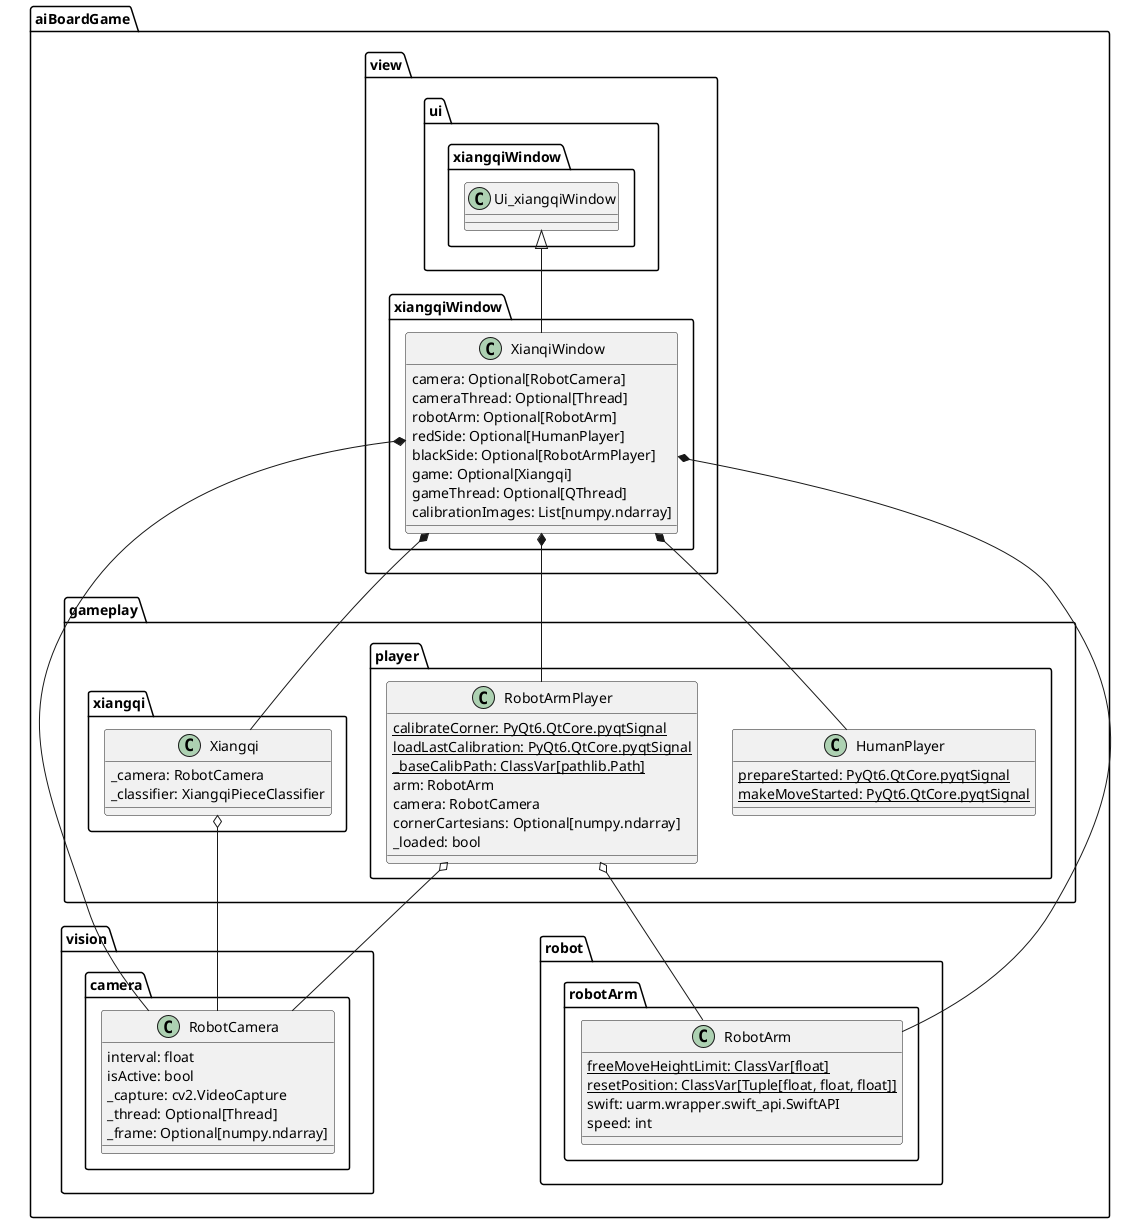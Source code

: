 @startuml View

class aiBoardGame.gameplay.xiangqi.Xiangqi {
  _camera: RobotCamera
  _classifier: XiangqiPieceClassifier
}
class aiBoardGame.vision.camera.RobotCamera {
  interval: float
  isActive: bool
  _capture: cv2.VideoCapture
  _thread: Optional[Thread]
  _frame: Optional[numpy.ndarray]
}
class aiBoardGame.robot.robotArm.RobotArm {
  freeMoveHeightLimit: ClassVar[float] {static}
  resetPosition: ClassVar[Tuple[float, float, float]] {static}
  swift: uarm.wrapper.swift_api.SwiftAPI
  speed: int
}
class aiBoardGame.gameplay.player.HumanPlayer {
  prepareStarted: PyQt6.QtCore.pyqtSignal {static}
  makeMoveStarted: PyQt6.QtCore.pyqtSignal {static}
}
class aiBoardGame.gameplay.player.RobotArmPlayer {
  calibrateCorner: PyQt6.QtCore.pyqtSignal {static}
  loadLastCalibration: PyQt6.QtCore.pyqtSignal {static}
  _baseCalibPath: ClassVar[pathlib.Path] {static}
  arm: RobotArm
  camera: RobotCamera
  cornerCartesians: Optional[numpy.ndarray]
  _loaded: bool
}

class aiBoardGame.view.ui.xiangqiWindow.Ui_xiangqiWindow {
}
class aiBoardGame.view.xiangqiWindow.XianqiWindow {
  camera: Optional[RobotCamera]
  cameraThread: Optional[Thread]
  robotArm: Optional[RobotArm]
  redSide: Optional[HumanPlayer]
  blackSide: Optional[RobotArmPlayer]
  game: Optional[Xiangqi]
  gameThread: Optional[QThread]
  calibrationImages: List[numpy.ndarray]
}

aiBoardGame.view.ui.xiangqiWindow.Ui_xiangqiWindow <|-- aiBoardGame.view.xiangqiWindow.XianqiWindow

aiBoardGame.view.xiangqiWindow.XianqiWindow *-- aiBoardGame.vision.camera.RobotCamera
aiBoardGame.view.xiangqiWindow.XianqiWindow *-- aiBoardGame.robot.robotArm.RobotArm
aiBoardGame.view.xiangqiWindow.XianqiWindow *-- aiBoardGame.gameplay.player.HumanPlayer
aiBoardGame.view.xiangqiWindow.XianqiWindow *-- aiBoardGame.gameplay.player.RobotArmPlayer
aiBoardGame.view.xiangqiWindow.XianqiWindow *-- aiBoardGame.gameplay.xiangqi.Xiangqi
aiBoardGame.gameplay.player.RobotArmPlayer o-- aiBoardGame.robot.robotArm.RobotArm
aiBoardGame.gameplay.player.RobotArmPlayer o-- aiBoardGame.vision.camera.RobotCamera
aiBoardGame.gameplay.xiangqi.Xiangqi o-- aiBoardGame.vision.camera.RobotCamera

@enduml